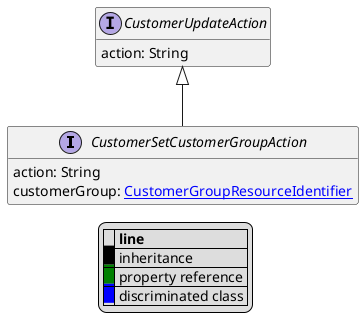 @startuml

hide empty fields
hide empty methods
legend
|= |= line |
|<back:black>   </back>| inheritance |
|<back:green>   </back>| property reference |
|<back:blue>   </back>| discriminated class |
endlegend
interface CustomerSetCustomerGroupAction [[CustomerSetCustomerGroupAction.svg]] extends CustomerUpdateAction {
    action: String
    customerGroup: [[CustomerGroupResourceIdentifier.svg CustomerGroupResourceIdentifier]]
}
interface CustomerUpdateAction [[CustomerUpdateAction.svg]]  {
    action: String
}





@enduml
